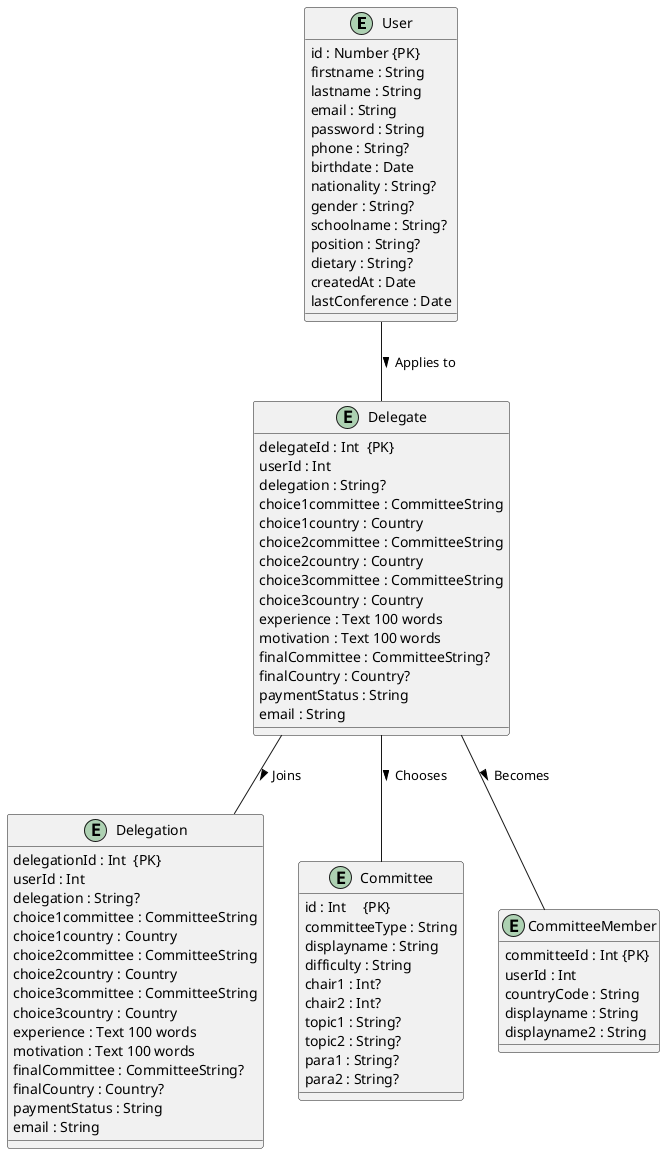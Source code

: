 @startuml

entity User {
	id : Number {PK}
	firstname : String
	lastname : String
	email : String
	password : String
	phone : String?
	birthdate : Date
	nationality : String?
	gender : String?
	schoolname : String?
	position : String?
	dietary : String?
	createdAt : Date
	lastConference : Date
}

entity Delegate {
	delegateId : Int  {PK}
	userId : Int
	delegation : String?
	choice1committee : CommitteeString
	choice1country : Country
	choice2committee : CommitteeString
	choice2country : Country
	choice3committee : CommitteeString
	choice3country : Country
	experience : Text 100 words
	motivation : Text 100 words
	finalCommittee : CommitteeString?
	finalCountry : Country?
	paymentStatus : String
	email : String
}

entity Delegation {
	delegationId : Int  {PK}
	userId : Int
	delegation : String?
	choice1committee : CommitteeString
	choice1country : Country
	choice2committee : CommitteeString
	choice2country : Country
	choice3committee : CommitteeString
	choice3country : Country
	experience : Text 100 words
	motivation : Text 100 words
	finalCommittee : CommitteeString?
	finalCountry : Country?
	paymentStatus : String
	email : String
}

entity Committee {
	id : Int	{PK}
	committeeType : String
	displayname : String
	difficulty : String
	chair1 : Int?
	chair2 : Int?
	topic1 : String?
	topic2 : String?
	para1 : String?
	para2 : String?
}

entity CommitteeMember {
	committeeId : Int {PK}
	userId : Int
	countryCode : String
	displayname : String
	displayname2 : String
}

User -- Delegate : Applies to >
Delegate -- Delegation : Joins >
Delegate -- Committee : Chooses >
Delegate -- CommitteeMember : Becomes >

@enduml